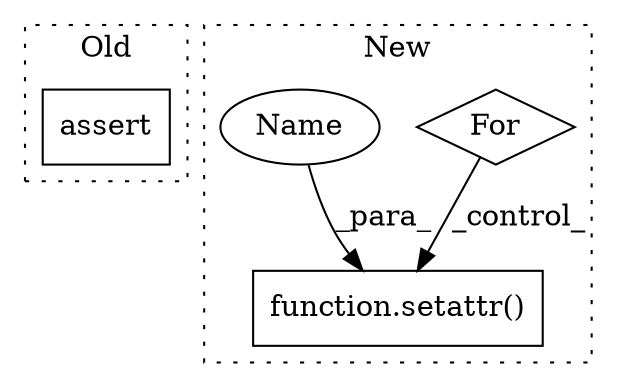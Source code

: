 digraph G {
subgraph cluster0 {
1 [label="assert" a="65" s="4591" l="7" shape="box"];
label = "Old";
style="dotted";
}
subgraph cluster1 {
2 [label="function.setattr()" a="75" s="4057,4079" l="8,1" shape="box"];
3 [label="For" a="107" s="3861,3882" l="4,14" shape="diamond"];
4 [label="Name" a="87" s="4071" l="1" shape="ellipse"];
label = "New";
style="dotted";
}
3 -> 2 [label="_control_"];
4 -> 2 [label="_para_"];
}